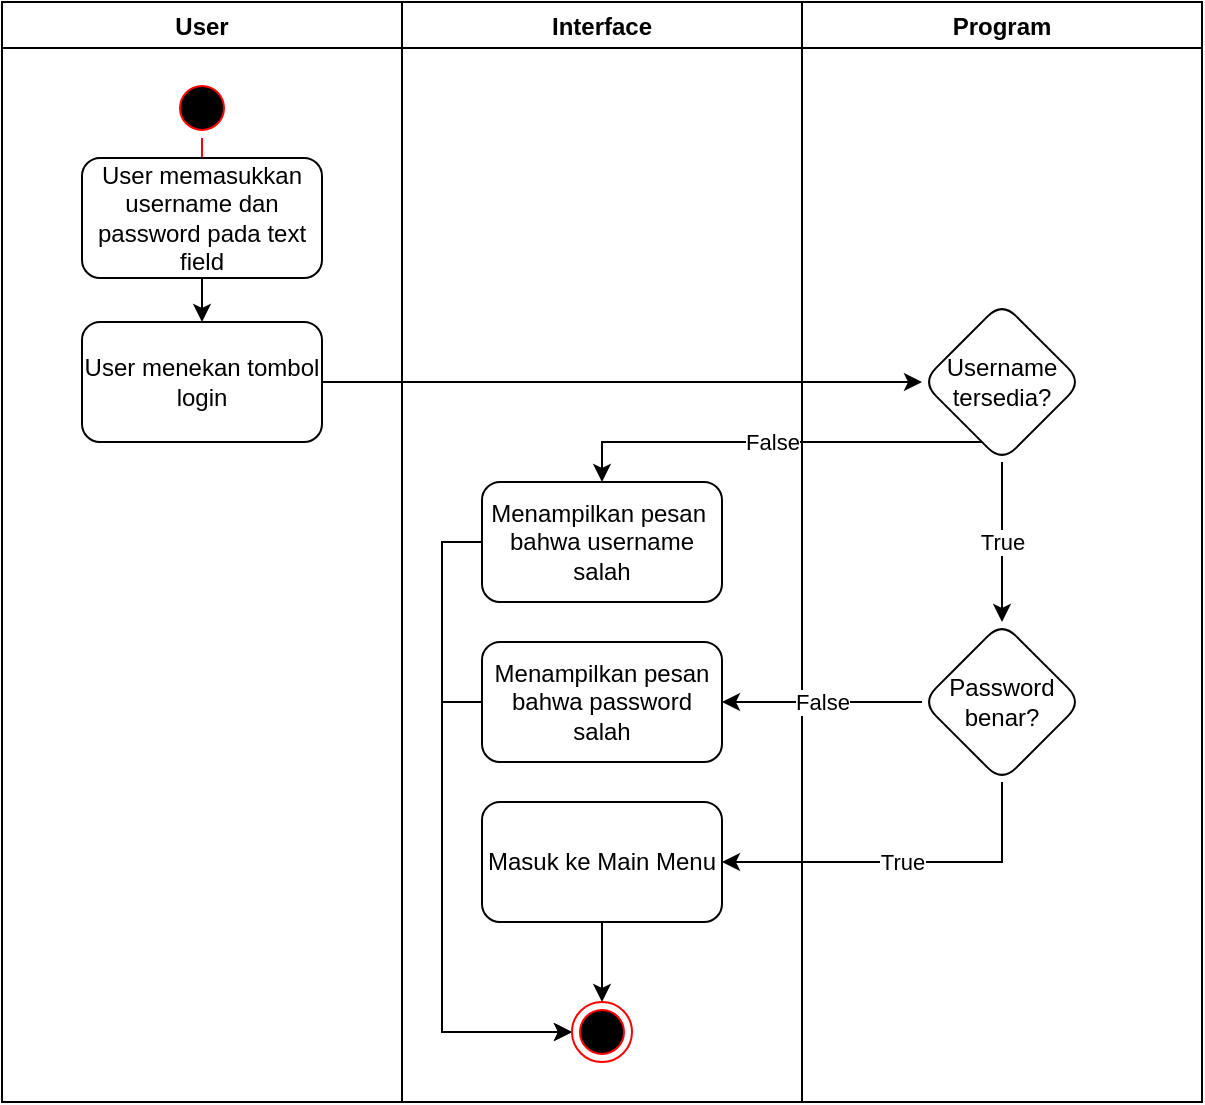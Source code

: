 <mxfile version="16.2.1"><diagram id="jfPEnC39YxAkHPxavCRk" name="Page-1"><mxGraphModel dx="828" dy="493" grid="1" gridSize="10" guides="1" tooltips="1" connect="1" arrows="1" fold="1" page="1" pageScale="1" pageWidth="850" pageHeight="1100" math="0" shadow="0"><root><mxCell id="0"/><mxCell id="1" parent="0"/><mxCell id="KQI5RUebgoX9cTgk_1tt-1" value="User" style="swimlane;" vertex="1" parent="1"><mxGeometry x="80" y="50" width="200" height="550" as="geometry"/></mxCell><mxCell id="KQI5RUebgoX9cTgk_1tt-4" value="" style="ellipse;html=1;shape=startState;fillColor=#000000;strokeColor=#ff0000;" vertex="1" parent="KQI5RUebgoX9cTgk_1tt-1"><mxGeometry x="85" y="38" width="30" height="30" as="geometry"/></mxCell><mxCell id="KQI5RUebgoX9cTgk_1tt-5" value="" style="edgeStyle=orthogonalEdgeStyle;html=1;verticalAlign=bottom;endArrow=open;endSize=8;strokeColor=#ff0000;rounded=0;" edge="1" source="KQI5RUebgoX9cTgk_1tt-4" parent="KQI5RUebgoX9cTgk_1tt-1"><mxGeometry relative="1" as="geometry"><mxPoint x="100" y="110" as="targetPoint"/></mxGeometry></mxCell><mxCell id="KQI5RUebgoX9cTgk_1tt-25" value="" style="edgeStyle=orthogonalEdgeStyle;rounded=0;orthogonalLoop=1;jettySize=auto;html=1;" edge="1" parent="KQI5RUebgoX9cTgk_1tt-1" source="KQI5RUebgoX9cTgk_1tt-6" target="KQI5RUebgoX9cTgk_1tt-24"><mxGeometry relative="1" as="geometry"/></mxCell><mxCell id="KQI5RUebgoX9cTgk_1tt-6" value="User memasukkan username dan password pada text field" style="rounded=1;whiteSpace=wrap;html=1;" vertex="1" parent="KQI5RUebgoX9cTgk_1tt-1"><mxGeometry x="40" y="78" width="120" height="60" as="geometry"/></mxCell><mxCell id="KQI5RUebgoX9cTgk_1tt-24" value="User menekan tombol login" style="whiteSpace=wrap;html=1;rounded=1;" vertex="1" parent="KQI5RUebgoX9cTgk_1tt-1"><mxGeometry x="40" y="160" width="120" height="60" as="geometry"/></mxCell><mxCell id="KQI5RUebgoX9cTgk_1tt-2" value="Interface" style="swimlane;" vertex="1" parent="1"><mxGeometry x="280" y="50" width="200" height="550" as="geometry"/></mxCell><mxCell id="KQI5RUebgoX9cTgk_1tt-23" style="edgeStyle=orthogonalEdgeStyle;rounded=0;orthogonalLoop=1;jettySize=auto;html=1;" edge="1" parent="KQI5RUebgoX9cTgk_1tt-2" source="KQI5RUebgoX9cTgk_1tt-13" target="KQI5RUebgoX9cTgk_1tt-19"><mxGeometry relative="1" as="geometry"><Array as="points"><mxPoint x="20" y="270"/><mxPoint x="20" y="515"/></Array></mxGeometry></mxCell><mxCell id="KQI5RUebgoX9cTgk_1tt-13" value="Menampilkan pesan&amp;nbsp; bahwa username salah" style="whiteSpace=wrap;html=1;rounded=1;" vertex="1" parent="KQI5RUebgoX9cTgk_1tt-2"><mxGeometry x="40" y="240" width="120" height="60" as="geometry"/></mxCell><mxCell id="KQI5RUebgoX9cTgk_1tt-22" style="edgeStyle=orthogonalEdgeStyle;rounded=0;orthogonalLoop=1;jettySize=auto;html=1;entryX=0;entryY=0.5;entryDx=0;entryDy=0;" edge="1" parent="KQI5RUebgoX9cTgk_1tt-2" source="KQI5RUebgoX9cTgk_1tt-15" target="KQI5RUebgoX9cTgk_1tt-19"><mxGeometry relative="1" as="geometry"><Array as="points"><mxPoint x="20" y="350"/><mxPoint x="20" y="515"/></Array></mxGeometry></mxCell><mxCell id="KQI5RUebgoX9cTgk_1tt-15" value="Menampilkan pesan bahwa password salah" style="whiteSpace=wrap;html=1;rounded=1;" vertex="1" parent="KQI5RUebgoX9cTgk_1tt-2"><mxGeometry x="40" y="320" width="120" height="60" as="geometry"/></mxCell><mxCell id="KQI5RUebgoX9cTgk_1tt-21" value="" style="edgeStyle=orthogonalEdgeStyle;rounded=0;orthogonalLoop=1;jettySize=auto;html=1;" edge="1" parent="KQI5RUebgoX9cTgk_1tt-2" source="KQI5RUebgoX9cTgk_1tt-17" target="KQI5RUebgoX9cTgk_1tt-19"><mxGeometry relative="1" as="geometry"/></mxCell><mxCell id="KQI5RUebgoX9cTgk_1tt-17" value="Masuk ke Main Menu" style="whiteSpace=wrap;html=1;rounded=1;" vertex="1" parent="KQI5RUebgoX9cTgk_1tt-2"><mxGeometry x="40" y="400" width="120" height="60" as="geometry"/></mxCell><mxCell id="KQI5RUebgoX9cTgk_1tt-19" value="" style="ellipse;html=1;shape=endState;fillColor=#000000;strokeColor=#ff0000;" vertex="1" parent="KQI5RUebgoX9cTgk_1tt-2"><mxGeometry x="85" y="500" width="30" height="30" as="geometry"/></mxCell><mxCell id="KQI5RUebgoX9cTgk_1tt-3" value="Program" style="swimlane;" vertex="1" parent="1"><mxGeometry x="480" y="50" width="200" height="550" as="geometry"/></mxCell><mxCell id="KQI5RUebgoX9cTgk_1tt-9" value="Username tersedia?" style="rhombus;whiteSpace=wrap;html=1;rounded=1;" vertex="1" parent="KQI5RUebgoX9cTgk_1tt-3"><mxGeometry x="60" y="150" width="80" height="80" as="geometry"/></mxCell><mxCell id="KQI5RUebgoX9cTgk_1tt-16" value="False" style="edgeStyle=orthogonalEdgeStyle;rounded=0;orthogonalLoop=1;jettySize=auto;html=1;" edge="1" parent="1" source="KQI5RUebgoX9cTgk_1tt-11" target="KQI5RUebgoX9cTgk_1tt-15"><mxGeometry relative="1" as="geometry"/></mxCell><mxCell id="KQI5RUebgoX9cTgk_1tt-18" value="True" style="edgeStyle=orthogonalEdgeStyle;rounded=0;orthogonalLoop=1;jettySize=auto;html=1;" edge="1" parent="1" source="KQI5RUebgoX9cTgk_1tt-11" target="KQI5RUebgoX9cTgk_1tt-17"><mxGeometry relative="1" as="geometry"><Array as="points"><mxPoint x="580" y="480"/></Array></mxGeometry></mxCell><mxCell id="KQI5RUebgoX9cTgk_1tt-11" value="Password benar?" style="rhombus;whiteSpace=wrap;html=1;rounded=1;" vertex="1" parent="1"><mxGeometry x="540" y="360" width="80" height="80" as="geometry"/></mxCell><mxCell id="KQI5RUebgoX9cTgk_1tt-12" value="True" style="edgeStyle=orthogonalEdgeStyle;rounded=0;orthogonalLoop=1;jettySize=auto;html=1;" edge="1" parent="1" source="KQI5RUebgoX9cTgk_1tt-9" target="KQI5RUebgoX9cTgk_1tt-11"><mxGeometry relative="1" as="geometry"/></mxCell><mxCell id="KQI5RUebgoX9cTgk_1tt-14" value="False" style="edgeStyle=orthogonalEdgeStyle;rounded=0;orthogonalLoop=1;jettySize=auto;html=1;" edge="1" parent="1" source="KQI5RUebgoX9cTgk_1tt-9" target="KQI5RUebgoX9cTgk_1tt-13"><mxGeometry relative="1" as="geometry"><Array as="points"><mxPoint x="380" y="270"/></Array></mxGeometry></mxCell><mxCell id="KQI5RUebgoX9cTgk_1tt-27" style="edgeStyle=orthogonalEdgeStyle;rounded=0;orthogonalLoop=1;jettySize=auto;html=1;" edge="1" parent="1" source="KQI5RUebgoX9cTgk_1tt-24" target="KQI5RUebgoX9cTgk_1tt-9"><mxGeometry relative="1" as="geometry"/></mxCell></root></mxGraphModel></diagram></mxfile>